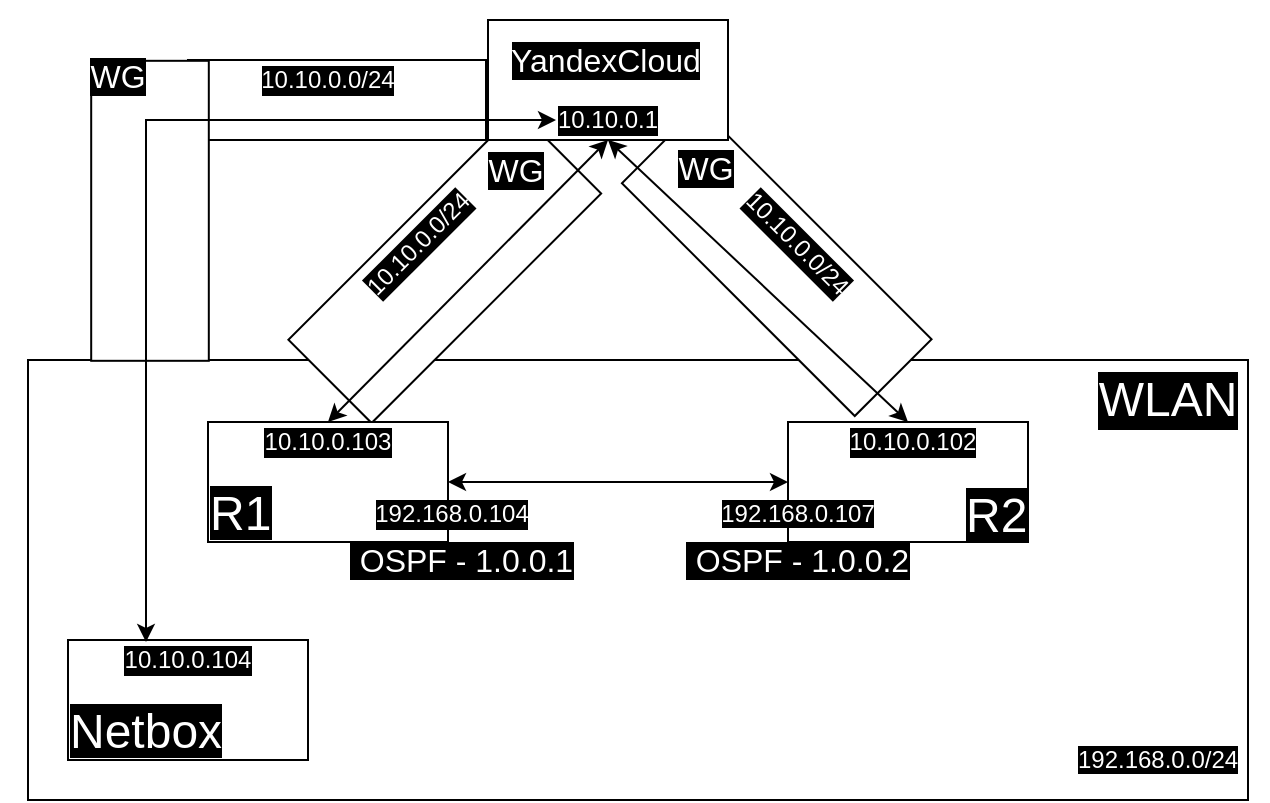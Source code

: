 <mxfile version="20.4.0" type="device"><diagram id="SpYsFBk5VZVe5bZ-RbWm" name="Страница 1"><mxGraphModel dx="680" dy="407" grid="1" gridSize="10" guides="1" tooltips="1" connect="1" arrows="1" fold="1" page="1" pageScale="1" pageWidth="827" pageHeight="1169" math="0" shadow="0"><root><mxCell id="0"/><mxCell id="1" parent="0"/><mxCell id="hmg4JaixiYb4PKr59KVA-23" value="" style="rounded=0;whiteSpace=wrap;html=1;" parent="1" vertex="1"><mxGeometry x="100" y="220" width="610" height="220" as="geometry"/></mxCell><mxCell id="hmg4JaixiYb4PKr59KVA-25" value="" style="rounded=0;whiteSpace=wrap;html=1;rotation=-135;" parent="1" vertex="1"><mxGeometry x="392.06" y="143.45" width="164.63" height="54.31" as="geometry"/></mxCell><mxCell id="hmg4JaixiYb4PKr59KVA-24" value="" style="rounded=0;whiteSpace=wrap;html=1;rotation=-45;" parent="1" vertex="1"><mxGeometry x="227.23" y="143.91" width="162.32" height="58.81" as="geometry"/></mxCell><mxCell id="hmg4JaixiYb4PKr59KVA-13" value="" style="rounded=0;whiteSpace=wrap;html=1;" parent="1" vertex="1"><mxGeometry x="330" y="50" width="120" height="60" as="geometry"/></mxCell><mxCell id="hmg4JaixiYb4PKr59KVA-14" value="" style="rounded=0;whiteSpace=wrap;html=1;" parent="1" vertex="1"><mxGeometry x="190" y="251" width="120" height="60" as="geometry"/></mxCell><mxCell id="hmg4JaixiYb4PKr59KVA-15" value="" style="rounded=0;whiteSpace=wrap;html=1;" parent="1" vertex="1"><mxGeometry x="480" y="251" width="120" height="60" as="geometry"/></mxCell><mxCell id="hmg4JaixiYb4PKr59KVA-16" value="" style="endArrow=classic;startArrow=classic;html=1;rounded=0;exitX=0.5;exitY=0;exitDx=0;exitDy=0;entryX=0.5;entryY=1;entryDx=0;entryDy=0;" parent="1" source="hmg4JaixiYb4PKr59KVA-14" target="hmg4JaixiYb4PKr59KVA-13" edge="1"><mxGeometry width="50" height="50" relative="1" as="geometry"><mxPoint x="380" y="270" as="sourcePoint"/><mxPoint x="430" y="220" as="targetPoint"/><Array as="points"/></mxGeometry></mxCell><mxCell id="hmg4JaixiYb4PKr59KVA-17" value="" style="endArrow=classic;startArrow=classic;html=1;rounded=0;entryX=0.5;entryY=1;entryDx=0;entryDy=0;exitX=0.5;exitY=0;exitDx=0;exitDy=0;" parent="1" source="hmg4JaixiYb4PKr59KVA-15" target="hmg4JaixiYb4PKr59KVA-13" edge="1"><mxGeometry width="50" height="50" relative="1" as="geometry"><mxPoint x="380" y="270" as="sourcePoint"/><mxPoint x="430" y="220" as="targetPoint"/></mxGeometry></mxCell><mxCell id="hmg4JaixiYb4PKr59KVA-22" value="" style="endArrow=classic;startArrow=classic;html=1;rounded=0;exitX=1;exitY=0.5;exitDx=0;exitDy=0;entryX=0;entryY=0.5;entryDx=0;entryDy=0;" parent="1" source="hmg4JaixiYb4PKr59KVA-14" target="hmg4JaixiYb4PKr59KVA-15" edge="1"><mxGeometry width="50" height="50" relative="1" as="geometry"><mxPoint x="380" y="270" as="sourcePoint"/><mxPoint x="430" y="220" as="targetPoint"/></mxGeometry></mxCell><mxCell id="hmg4JaixiYb4PKr59KVA-26" value="&lt;font style=&quot;background-color: rgb(0, 0, 0);&quot; color=&quot;#ffffff&quot;&gt;192.168.0.0/24&lt;/font&gt;" style="text;html=1;strokeColor=none;fillColor=none;align=center;verticalAlign=middle;whiteSpace=wrap;rounded=0;" parent="1" vertex="1"><mxGeometry x="630" y="400" width="70" height="40" as="geometry"/></mxCell><mxCell id="hmg4JaixiYb4PKr59KVA-27" value="10.10.0.0/24" style="text;html=1;strokeColor=none;fillColor=none;align=center;verticalAlign=middle;whiteSpace=wrap;rounded=0;rotation=45;fontColor=#FFFFFF;labelBackgroundColor=#000000;" parent="1" vertex="1"><mxGeometry x="450" y="140" width="70" height="43.29" as="geometry"/></mxCell><mxCell id="hmg4JaixiYb4PKr59KVA-28" value="10.10.0.0/24" style="text;html=1;strokeColor=none;fillColor=none;align=center;verticalAlign=middle;whiteSpace=wrap;rounded=0;rotation=-45;fontColor=#FFFFFF;labelBackgroundColor=#000000;" parent="1" vertex="1"><mxGeometry x="260" y="140" width="70" height="43.29" as="geometry"/></mxCell><mxCell id="hmg4JaixiYb4PKr59KVA-29" value="192.168.0.104" style="text;html=1;strokeColor=none;fillColor=none;align=center;verticalAlign=middle;whiteSpace=wrap;rounded=0;fontColor=#FFFFFF;labelBackgroundColor=#000000;" parent="1" vertex="1"><mxGeometry x="277.39" y="277" width="70" height="40" as="geometry"/></mxCell><mxCell id="hmg4JaixiYb4PKr59KVA-30" value="&lt;font style=&quot;background-color: rgb(0, 0, 0);&quot; color=&quot;#ffffff&quot;&gt;192.168.0.107&lt;/font&gt;" style="text;html=1;strokeColor=none;fillColor=none;align=center;verticalAlign=middle;whiteSpace=wrap;rounded=0;" parent="1" vertex="1"><mxGeometry x="450" y="277" width="70" height="40" as="geometry"/></mxCell><mxCell id="hmg4JaixiYb4PKr59KVA-31" value="10.10.0.103" style="text;html=1;strokeColor=none;fillColor=none;align=center;verticalAlign=middle;whiteSpace=wrap;rounded=0;fontColor=#FFFFFF;labelBackgroundColor=#000000;" parent="1" vertex="1"><mxGeometry x="215" y="241" width="70" height="40" as="geometry"/></mxCell><mxCell id="hmg4JaixiYb4PKr59KVA-32" value="10.10.0.102" style="text;html=1;strokeColor=none;fillColor=none;align=center;verticalAlign=middle;whiteSpace=wrap;rounded=0;fontColor=#FFFFFF;labelBackgroundColor=#000000;" parent="1" vertex="1"><mxGeometry x="505" y="241" width="75" height="40" as="geometry"/></mxCell><mxCell id="hmg4JaixiYb4PKr59KVA-33" value="WLAN" style="text;html=1;strokeColor=none;fillColor=none;align=center;verticalAlign=middle;whiteSpace=wrap;rounded=0;labelBackgroundColor=#000000;fontColor=#FFFFFF;fontSize=24;" parent="1" vertex="1"><mxGeometry x="620" y="210" width="100" height="60" as="geometry"/></mxCell><mxCell id="hmg4JaixiYb4PKr59KVA-35" value="YandexCloud" style="text;html=1;strokeColor=none;fillColor=none;align=center;verticalAlign=middle;whiteSpace=wrap;rounded=0;labelBackgroundColor=#000000;fontColor=#FFFFFF;fontSize=16;" parent="1" vertex="1"><mxGeometry x="330" y="40" width="117.61" height="60" as="geometry"/></mxCell><mxCell id="hmg4JaixiYb4PKr59KVA-37" value="&lt;span style=&quot;font-size: 16px;&quot;&gt;&amp;nbsp;OSPF - 1.0.0.2&lt;br&gt;&lt;/span&gt;" style="text;html=1;strokeColor=none;fillColor=none;align=center;verticalAlign=middle;whiteSpace=wrap;rounded=0;labelBackgroundColor=#000000;fontColor=#FFFFFF;fontSize=16;" parent="1" vertex="1"><mxGeometry x="426.2" y="290" width="117.61" height="60" as="geometry"/></mxCell><mxCell id="hmg4JaixiYb4PKr59KVA-38" value="&lt;span style=&quot;font-size: 16px;&quot;&gt;WG&lt;/span&gt;" style="text;html=1;strokeColor=none;fillColor=none;align=center;verticalAlign=middle;whiteSpace=wrap;rounded=0;labelBackgroundColor=#000000;fontColor=#FFFFFF;fontSize=16;" parent="1" vertex="1"><mxGeometry x="285" y="95" width="117.61" height="60" as="geometry"/></mxCell><mxCell id="hmg4JaixiYb4PKr59KVA-41" value="&lt;span style=&quot;font-size: 16px;&quot;&gt;WG&lt;/span&gt;" style="text;html=1;strokeColor=none;fillColor=none;align=center;verticalAlign=middle;whiteSpace=wrap;rounded=0;labelBackgroundColor=#000000;fontColor=#FFFFFF;fontSize=16;" parent="1" vertex="1"><mxGeometry x="380" y="94" width="117.61" height="60" as="geometry"/></mxCell><mxCell id="hmg4JaixiYb4PKr59KVA-42" value="10.10.0.1" style="text;html=1;strokeColor=none;fillColor=none;align=center;verticalAlign=middle;whiteSpace=wrap;rounded=0;fontColor=#FFFFFF;labelBackgroundColor=#000000;" parent="1" vertex="1"><mxGeometry x="355" y="80" width="70" height="40" as="geometry"/></mxCell><mxCell id="hmg4JaixiYb4PKr59KVA-46" value="&lt;span style=&quot;color: rgb(255, 255, 255); font-family: Helvetica; font-size: 24px; font-style: normal; font-variant-ligatures: normal; font-variant-caps: normal; font-weight: 400; letter-spacing: normal; orphans: 2; text-align: center; text-indent: 0px; text-transform: none; widows: 2; word-spacing: 0px; -webkit-text-stroke-width: 0px; background-color: rgb(0, 0, 0); text-decoration-thickness: initial; text-decoration-style: initial; text-decoration-color: initial; float: none; display: inline !important;&quot;&gt;R1&lt;/span&gt;" style="text;whiteSpace=wrap;html=1;fontSize=16;fontColor=#FFFFFF;" parent="1" vertex="1"><mxGeometry x="189" y="276" width="100" height="50" as="geometry"/></mxCell><mxCell id="hmg4JaixiYb4PKr59KVA-47" value="&lt;span style=&quot;color: rgb(255, 255, 255); font-family: Helvetica; font-size: 24px; font-style: normal; font-variant-ligatures: normal; font-variant-caps: normal; font-weight: 400; letter-spacing: normal; orphans: 2; text-align: center; text-indent: 0px; text-transform: none; widows: 2; word-spacing: 0px; -webkit-text-stroke-width: 0px; background-color: rgb(0, 0, 0); text-decoration-thickness: initial; text-decoration-style: initial; text-decoration-color: initial; float: none; display: inline !important;&quot;&gt;R2&lt;br&gt;&lt;br&gt;&lt;/span&gt;" style="text;whiteSpace=wrap;html=1;fontSize=16;fontColor=#FFFFFF;" parent="1" vertex="1"><mxGeometry x="567" y="277" width="100" height="50" as="geometry"/></mxCell><mxCell id="hmg4JaixiYb4PKr59KVA-49" value="&lt;span style=&quot;font-size: 16px;&quot;&gt;&amp;nbsp;OSPF - 1.0.0.1&lt;br&gt;&lt;/span&gt;" style="text;html=1;strokeColor=none;fillColor=none;align=center;verticalAlign=middle;whiteSpace=wrap;rounded=0;labelBackgroundColor=#000000;fontColor=#FFFFFF;fontSize=16;" parent="1" vertex="1"><mxGeometry x="257.58" y="290" width="117.61" height="60" as="geometry"/></mxCell><mxCell id="W38IBXQi4OWAPRej_GrW-1" value="" style="rounded=0;whiteSpace=wrap;html=1;" vertex="1" parent="1"><mxGeometry x="120" y="360" width="120" height="60" as="geometry"/></mxCell><mxCell id="W38IBXQi4OWAPRej_GrW-3" value="10.10.0.104" style="text;html=1;strokeColor=none;fillColor=none;align=center;verticalAlign=middle;whiteSpace=wrap;rounded=0;fontColor=#FFFFFF;labelBackgroundColor=#000000;" vertex="1" parent="1"><mxGeometry x="145" y="350" width="70" height="40" as="geometry"/></mxCell><mxCell id="W38IBXQi4OWAPRej_GrW-7" value="" style="rounded=0;whiteSpace=wrap;html=1;" vertex="1" parent="1"><mxGeometry x="180" y="70" width="149" height="40" as="geometry"/></mxCell><mxCell id="W38IBXQi4OWAPRej_GrW-8" value="10.10.0.0/24" style="text;html=1;strokeColor=none;fillColor=none;align=center;verticalAlign=middle;whiteSpace=wrap;rounded=0;rotation=0;fontColor=#FFFFFF;labelBackgroundColor=#000000;" vertex="1" parent="1"><mxGeometry x="215" y="58.36" width="70" height="43.29" as="geometry"/></mxCell><mxCell id="W38IBXQi4OWAPRej_GrW-5" value="" style="rounded=0;whiteSpace=wrap;html=1;rotation=-90;" vertex="1" parent="1"><mxGeometry x="86" y="116" width="150" height="58.81" as="geometry"/></mxCell><mxCell id="W38IBXQi4OWAPRej_GrW-4" value="" style="endArrow=classic;startArrow=classic;html=1;rounded=0;" edge="1" parent="1"><mxGeometry width="50" height="50" relative="1" as="geometry"><mxPoint x="159" y="361" as="sourcePoint"/><mxPoint x="364" y="100" as="targetPoint"/><Array as="points"><mxPoint x="159" y="100"/></Array></mxGeometry></mxCell><mxCell id="W38IBXQi4OWAPRej_GrW-6" value="&lt;span style=&quot;font-size: 16px;&quot;&gt;WG&lt;/span&gt;" style="text;html=1;strokeColor=none;fillColor=none;align=center;verticalAlign=middle;whiteSpace=wrap;rounded=0;labelBackgroundColor=#000000;fontColor=#FFFFFF;fontSize=16;" vertex="1" parent="1"><mxGeometry x="86" y="48" width="117.61" height="60" as="geometry"/></mxCell><mxCell id="W38IBXQi4OWAPRej_GrW-9" value="&lt;span style=&quot;color: rgb(255, 255, 255); font-family: Helvetica; font-size: 24px; font-style: normal; font-variant-ligatures: normal; font-variant-caps: normal; font-weight: 400; letter-spacing: normal; orphans: 2; text-align: center; text-indent: 0px; text-transform: none; widows: 2; word-spacing: 0px; -webkit-text-stroke-width: 0px; background-color: rgb(0, 0, 0); text-decoration-thickness: initial; text-decoration-style: initial; text-decoration-color: initial; float: none; display: inline !important;&quot;&gt;Netbox&lt;/span&gt;" style="text;whiteSpace=wrap;html=1;fontSize=16;fontColor=#FFFFFF;" vertex="1" parent="1"><mxGeometry x="119" y="385" width="100" height="50" as="geometry"/></mxCell></root></mxGraphModel></diagram></mxfile>
